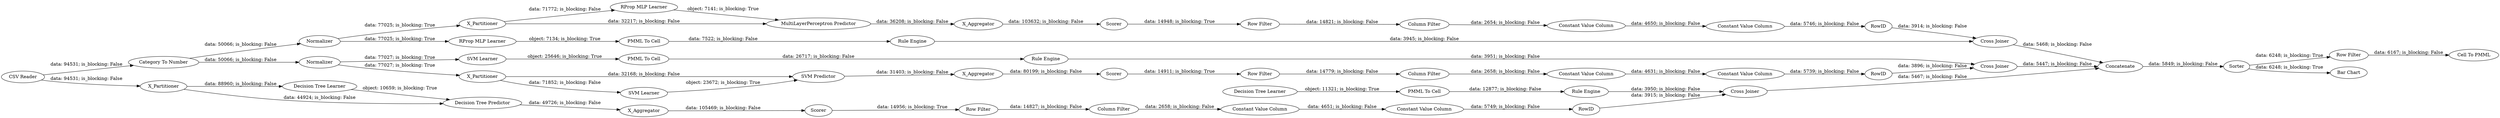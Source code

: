digraph {
	"-2180765622064474847_52" [label=Sorter]
	"1451058755000111551_294" [label="Column Filter"]
	"1451058755000111551_292" [label="Constant Value Column"]
	"81574307940067193_290" [label="Constant Value Column"]
	"4106771677763525649_290" [label="Constant Value Column"]
	"-1324760250078400514_2" [label=X_Partitioner]
	"1451058755000111551_290" [label="Constant Value Column"]
	"2185357024045454023_35" [label="Rule Engine"]
	"-2180765622064474847_54" [label="Cell To PMML"]
	"2179986356305197832_22" [label="PMML To Cell"]
	"5889179033654355463_34" [label="Rule Engine"]
	"4106771677763525649_294" [label="Column Filter"]
	"-1324760250078400514_31" [label="SVM Learner"]
	"-2180765622064474847_1" [label="CSV Reader"]
	"6704067814133491671_38" [label="Cross Joiner"]
	"1451058755000111551_9" [label="Row Filter"]
	"81574307940067193_9" [label="Row Filter"]
	"-1324760250078400514_32" [label="SVM Predictor"]
	"-1324760250078400514_39" [label="Cross Joiner"]
	"6704067814133491671_31" [label="RProp MLP Learner"]
	"3579964409990352132_7" [label=X_Aggregator]
	"3579964409990352132_38" [label="Cross Joiner"]
	"2179986356305197832_35" [label="RProp MLP Learner"]
	"6704067814133491671_7" [label=X_Aggregator]
	"-1324760250078400514_41" [label=Scorer]
	"3579964409990352132_39" [label=Scorer]
	"1451058755000111551_293" [label=RowID]
	"6704067814133491671_2" [label=X_Partitioner]
	"-1324760250078400514_40" [label=Normalizer]
	"81574307940067193_293" [label=RowID]
	"4106771677763525649_9" [label="Row Filter"]
	"-1324760250078400514_7" [label=X_Aggregator]
	"6704067814133491671_40" [label=Scorer]
	"81574307940067193_294" [label="Column Filter"]
	"6704067814133491671_39" [label=Normalizer]
	"-2180765622064474847_53" [label="Row Filter"]
	"-2180765622064474847_60" [label=Concatenate]
	"3579964409990352132_31" [label="Decision Tree Learner"]
	"2179986356305197832_34" [label="Rule Engine"]
	"6704067814133491671_32" [label="MultiLayerPerceptron Predictor"]
	"2185357024045454023_34" [label="PMML To Cell"]
	"3579964409990352132_2" [label=X_Partitioner]
	"3579964409990352132_32" [label="Decision Tree Predictor"]
	"-2180765622064474847_58" [label="Category To Number"]
	"5889179033654355463_28" [label="PMML To Cell"]
	"5889179033654355463_33" [label="Decision Tree Learner"]
	"4106771677763525649_292" [label="Constant Value Column"]
	"4106771677763525649_293" [label=RowID]
	"-2180765622064474847_59" [label="Bar Chart"]
	"81574307940067193_292" [label="Constant Value Column"]
	"2185357024045454023_33" [label="SVM Learner"]
	"4106771677763525649_294" -> "4106771677763525649_290" [label="data: 2658; is_blocking: False"]
	"4106771677763525649_9" -> "4106771677763525649_294" [label="data: 14779; is_blocking: False"]
	"-1324760250078400514_40" -> "2185357024045454023_33" [label="data: 77027; is_blocking: True"]
	"2185357024045454023_34" -> "2185357024045454023_35" [label="data: 26717; is_blocking: False"]
	"6704067814133491671_7" -> "6704067814133491671_40" [label="data: 103632; is_blocking: False"]
	"81574307940067193_9" -> "81574307940067193_294" [label="data: 14821; is_blocking: False"]
	"-1324760250078400514_31" -> "-1324760250078400514_32" [label="object: 23672; is_blocking: True"]
	"6704067814133491671_40" -> "81574307940067193_9" [label="data: 14948; is_blocking: True"]
	"-1324760250078400514_39" -> "-2180765622064474847_60" [label="data: 5447; is_blocking: False"]
	"6704067814133491671_39" -> "2179986356305197832_35" [label="data: 77025; is_blocking: True"]
	"4106771677763525649_290" -> "4106771677763525649_292" [label="data: 4631; is_blocking: False"]
	"-1324760250078400514_40" -> "-1324760250078400514_2" [label="data: 77027; is_blocking: True"]
	"-2180765622064474847_52" -> "-2180765622064474847_53" [label="data: 6248; is_blocking: True"]
	"6704067814133491671_2" -> "6704067814133491671_32" [label="data: 32217; is_blocking: False"]
	"-2180765622064474847_1" -> "3579964409990352132_2" [label="data: 94531; is_blocking: False"]
	"3579964409990352132_39" -> "1451058755000111551_9" [label="data: 14956; is_blocking: True"]
	"-2180765622064474847_52" -> "-2180765622064474847_59" [label="data: 6248; is_blocking: True"]
	"81574307940067193_293" -> "6704067814133491671_38" [label="data: 3914; is_blocking: False"]
	"3579964409990352132_32" -> "3579964409990352132_7" [label="data: 49726; is_blocking: False"]
	"4106771677763525649_293" -> "-1324760250078400514_39" [label="data: 3896; is_blocking: False"]
	"1451058755000111551_9" -> "1451058755000111551_294" [label="data: 14827; is_blocking: False"]
	"5889179033654355463_33" -> "5889179033654355463_28" [label="object: 11321; is_blocking: True"]
	"81574307940067193_294" -> "81574307940067193_290" [label="data: 2654; is_blocking: False"]
	"-1324760250078400514_2" -> "-1324760250078400514_32" [label="data: 32168; is_blocking: False"]
	"2179986356305197832_35" -> "2179986356305197832_22" [label="object: 7134; is_blocking: True"]
	"4106771677763525649_292" -> "4106771677763525649_293" [label="data: 5739; is_blocking: False"]
	"6704067814133491671_31" -> "6704067814133491671_32" [label="object: 7141; is_blocking: True"]
	"5889179033654355463_28" -> "5889179033654355463_34" [label="data: 12877; is_blocking: False"]
	"-2180765622064474847_1" -> "-2180765622064474847_58" [label="data: 94531; is_blocking: False"]
	"1451058755000111551_293" -> "3579964409990352132_38" [label="data: 3915; is_blocking: False"]
	"-1324760250078400514_32" -> "-1324760250078400514_7" [label="data: 31403; is_blocking: False"]
	"81574307940067193_292" -> "81574307940067193_293" [label="data: 5746; is_blocking: False"]
	"-1324760250078400514_2" -> "-1324760250078400514_31" [label="data: 71852; is_blocking: False"]
	"-2180765622064474847_60" -> "-2180765622064474847_52" [label="data: 5849; is_blocking: False"]
	"3579964409990352132_7" -> "3579964409990352132_39" [label="data: 105469; is_blocking: False"]
	"2185357024045454023_33" -> "2185357024045454023_34" [label="object: 25646; is_blocking: True"]
	"-2180765622064474847_58" -> "6704067814133491671_39" [label="data: 50066; is_blocking: False"]
	"-1324760250078400514_7" -> "-1324760250078400514_41" [label="data: 80199; is_blocking: False"]
	"6704067814133491671_2" -> "6704067814133491671_31" [label="data: 71772; is_blocking: False"]
	"6704067814133491671_39" -> "6704067814133491671_2" [label="data: 77025; is_blocking: True"]
	"2179986356305197832_22" -> "2179986356305197832_34" [label="data: 7522; is_blocking: False"]
	"3579964409990352132_2" -> "3579964409990352132_32" [label="data: 44924; is_blocking: False"]
	"3579964409990352132_31" -> "3579964409990352132_32" [label="object: 10659; is_blocking: True"]
	"2185357024045454023_35" -> "-1324760250078400514_39" [label="data: 3951; is_blocking: False"]
	"3579964409990352132_38" -> "-2180765622064474847_60" [label="data: 5467; is_blocking: False"]
	"3579964409990352132_2" -> "3579964409990352132_31" [label="data: 88960; is_blocking: False"]
	"2179986356305197832_34" -> "6704067814133491671_38" [label="data: 3945; is_blocking: False"]
	"5889179033654355463_34" -> "3579964409990352132_38" [label="data: 3950; is_blocking: False"]
	"81574307940067193_290" -> "81574307940067193_292" [label="data: 4650; is_blocking: False"]
	"-1324760250078400514_41" -> "4106771677763525649_9" [label="data: 14911; is_blocking: True"]
	"6704067814133491671_38" -> "-2180765622064474847_60" [label="data: 5468; is_blocking: False"]
	"6704067814133491671_32" -> "6704067814133491671_7" [label="data: 36208; is_blocking: False"]
	"1451058755000111551_290" -> "1451058755000111551_292" [label="data: 4651; is_blocking: False"]
	"1451058755000111551_292" -> "1451058755000111551_293" [label="data: 5749; is_blocking: False"]
	"-2180765622064474847_53" -> "-2180765622064474847_54" [label="data: 6167; is_blocking: False"]
	"1451058755000111551_294" -> "1451058755000111551_290" [label="data: 2658; is_blocking: False"]
	"-2180765622064474847_58" -> "-1324760250078400514_40" [label="data: 50066; is_blocking: False"]
	rankdir=LR
}
